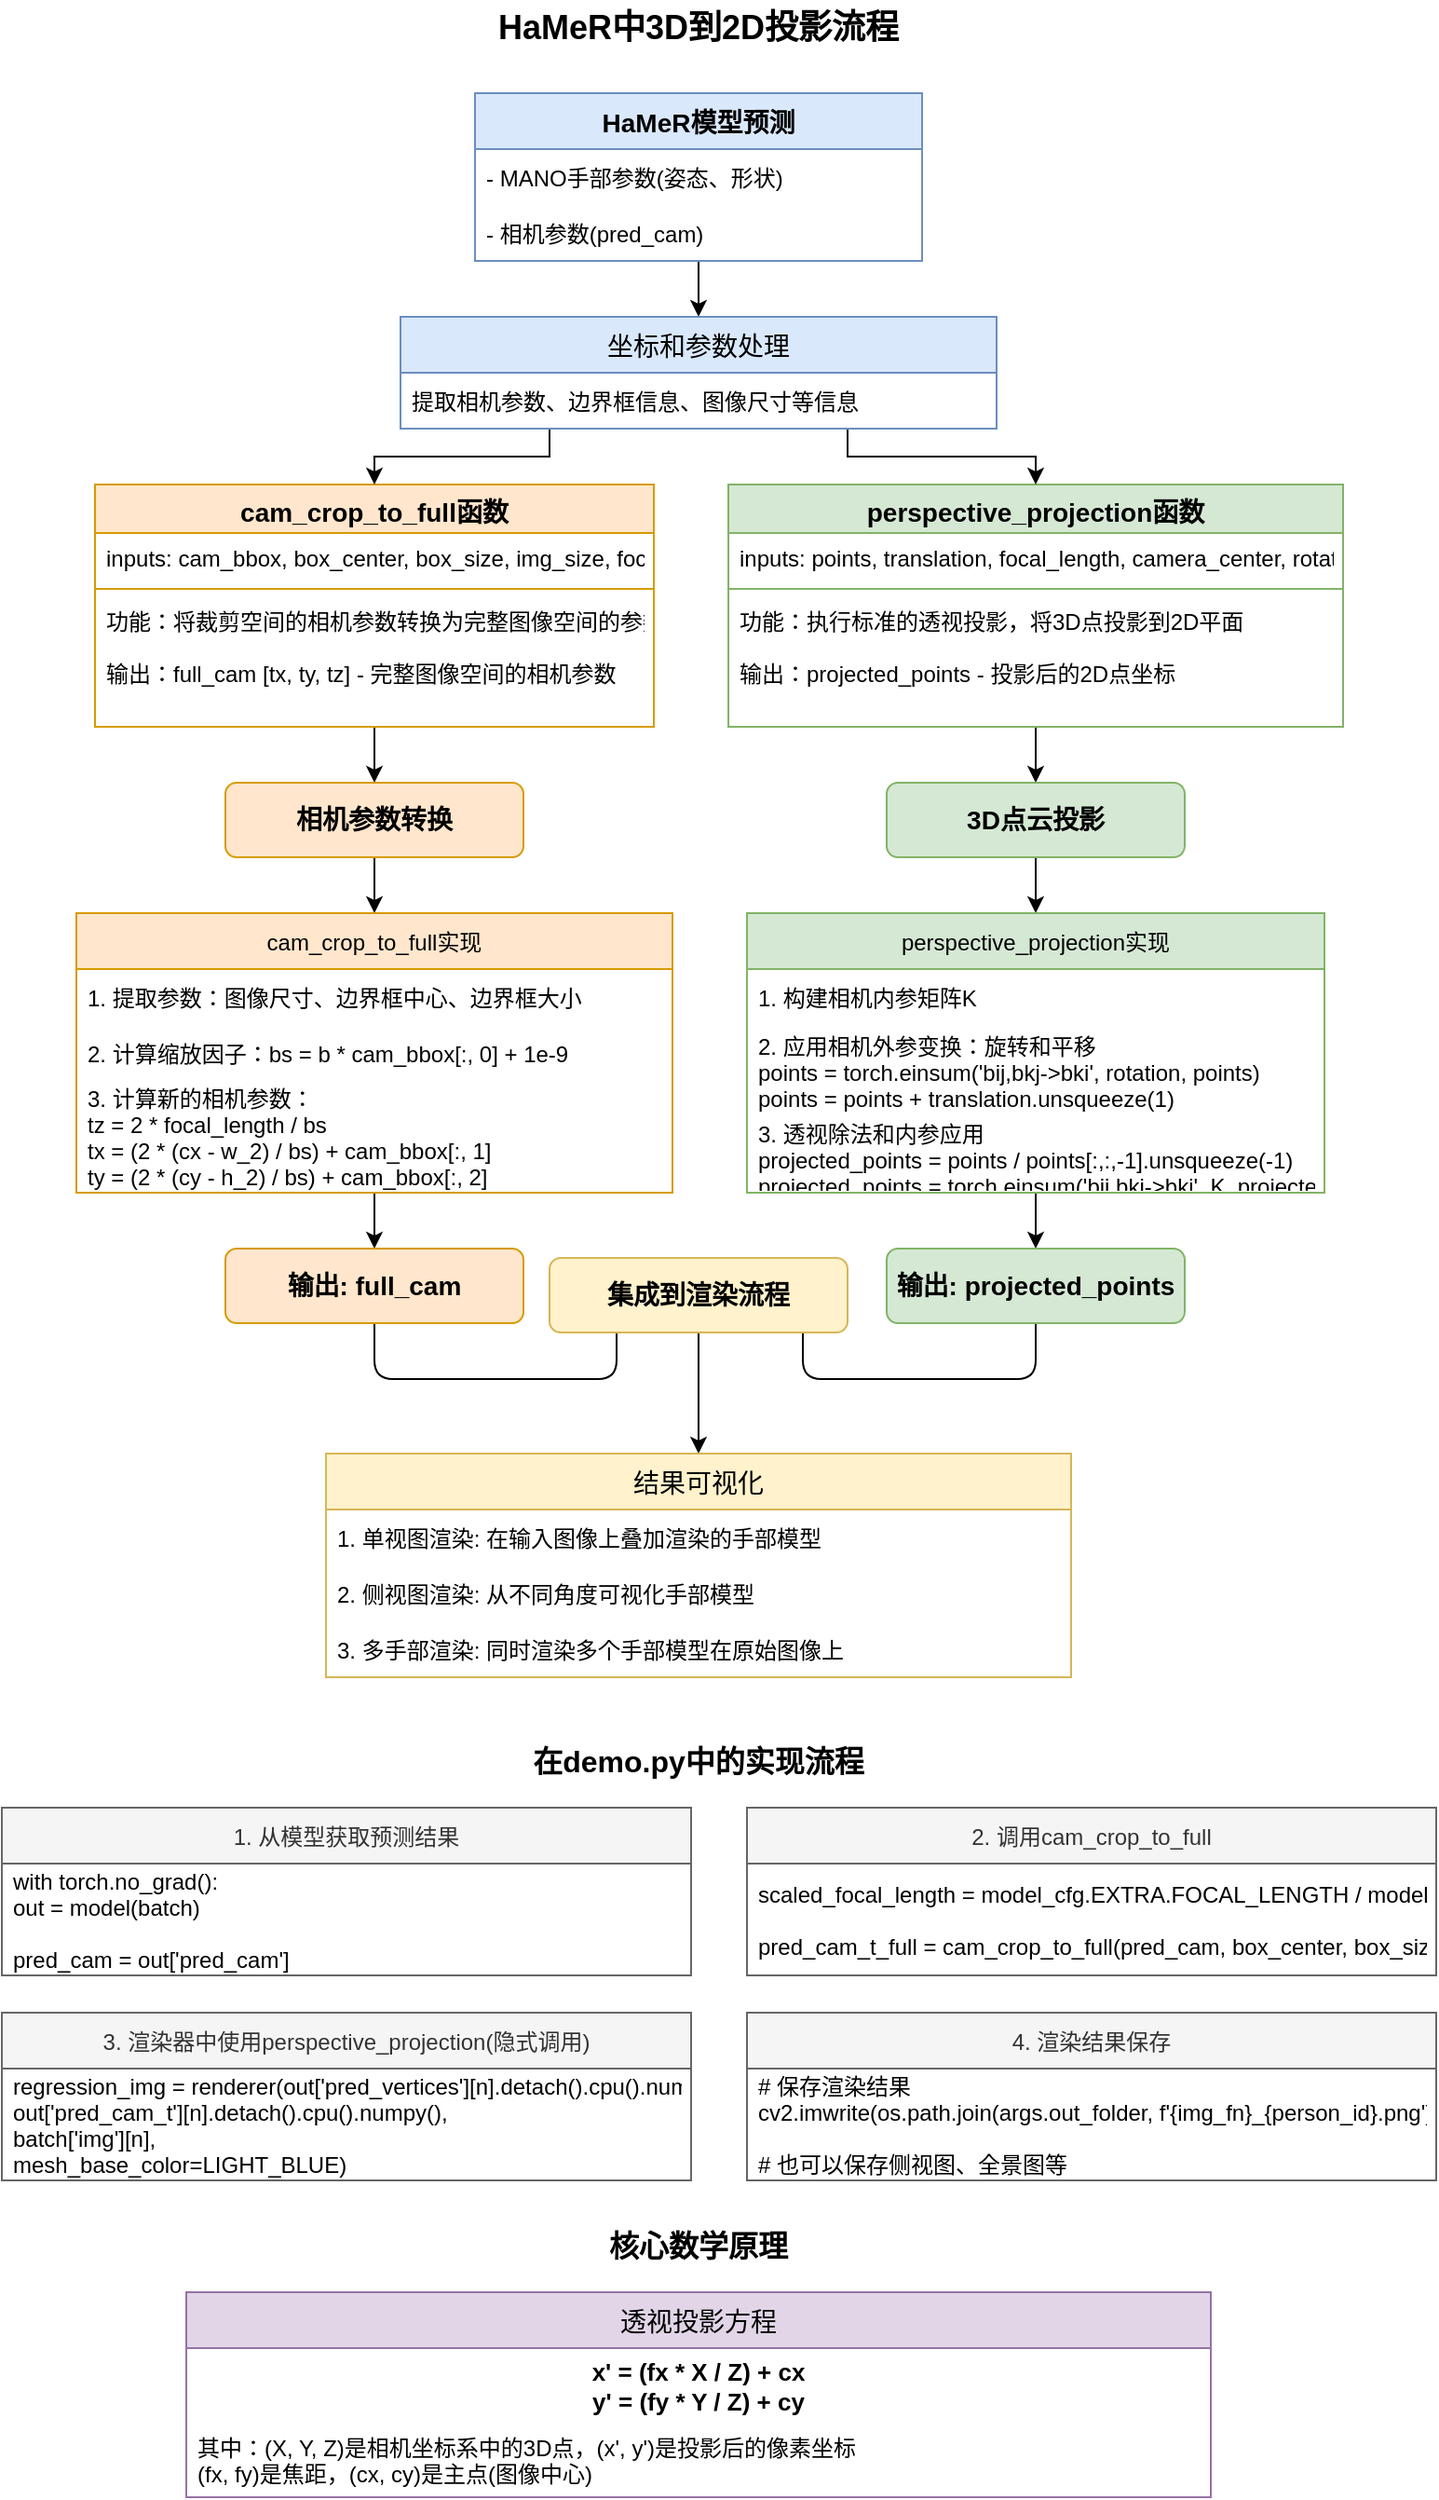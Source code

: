 <mxfile>
    <diagram id="5qo-W_U_GBYuAEwOqkpM" name="Page-1">
        <mxGraphModel dx="1102" dy="694" grid="1" gridSize="10" guides="1" tooltips="1" connect="1" arrows="1" fold="1" page="1" pageScale="1" pageWidth="827" pageHeight="1169" math="0" shadow="0">
            <root>
                <mxCell id="0"/>
                <mxCell id="1" parent="0"/>
                <mxCell id="2" value="HaMeR中3D到2D投影流程" style="text;html=1;strokeColor=none;fillColor=none;align=center;verticalAlign=middle;whiteSpace=wrap;rounded=0;fontSize=18;fontStyle=1" vertex="1" parent="1">
                    <mxGeometry x="239" y="30" width="350" height="30" as="geometry"/>
                </mxCell>
                <mxCell id="81" style="edgeStyle=orthogonalEdgeStyle;rounded=0;html=1;exitX=0.5;exitY=1;exitDx=0;exitDy=0;entryX=0.5;entryY=0;entryDx=0;entryDy=0;fontSize=12;startArrow=none;startFill=0;endArrow=classic;endFill=1;" edge="1" parent="1" source="5" target="75">
                    <mxGeometry relative="1" as="geometry"/>
                </mxCell>
                <mxCell id="5" value="HaMeR模型预测" style="swimlane;fontStyle=1;childLayout=stackLayout;horizontal=1;startSize=30;horizontalStack=0;resizeParent=1;resizeChild=0;resizeLast=0;collapsible=1;marginBottom=0;fontSize=14;fillColor=#dae8fc;strokeColor=#6c8ebf;" vertex="1" parent="1">
                    <mxGeometry x="294" y="80" width="240" height="90" as="geometry"/>
                </mxCell>
                <mxCell id="6" value="- MANO手部参数(姿态、形状)" style="text;strokeColor=none;fillColor=none;align=left;verticalAlign=middle;spacingLeft=4;spacingRight=4;overflow=hidden;points=[[0,0.5],[1,0.5]];portConstraint=eastwest;rotatable=0;" vertex="1" parent="5">
                    <mxGeometry y="30" width="240" height="30" as="geometry"/>
                </mxCell>
                <mxCell id="7" value="- 相机参数(pred_cam)" style="text;strokeColor=none;fillColor=none;align=left;verticalAlign=middle;spacingLeft=4;spacingRight=4;overflow=hidden;points=[[0,0.5],[1,0.5]];portConstraint=eastwest;rotatable=0;" vertex="1" parent="5">
                    <mxGeometry y="60" width="240" height="30" as="geometry"/>
                </mxCell>
                <mxCell id="42" style="edgeStyle=orthogonalEdgeStyle;html=1;exitX=0.5;exitY=1;exitDx=0;exitDy=0;entryX=0.5;entryY=0;entryDx=0;entryDy=0;fontSize=12;" edge="1" parent="1" source="10" target="20">
                    <mxGeometry relative="1" as="geometry"/>
                </mxCell>
                <mxCell id="10" value="cam_crop_to_full函数" style="swimlane;fontStyle=1;align=center;verticalAlign=top;childLayout=stackLayout;horizontal=1;startSize=26;horizontalStack=0;resizeParent=1;resizeChild=0;resizeLast=0;collapsible=1;marginBottom=0;fillColor=#ffe6cc;strokeColor=#d79b00;fontSize=14;" vertex="1" parent="1">
                    <mxGeometry x="90" y="290" width="300" height="130" as="geometry"/>
                </mxCell>
                <mxCell id="11" value="inputs: cam_bbox, box_center, box_size, img_size, focal_length" style="text;strokeColor=none;fillColor=none;align=left;verticalAlign=top;spacingLeft=4;spacingRight=4;overflow=hidden;rotatable=0;points=[[0,0.5],[1,0.5]];portConstraint=eastwest;fontSize=12;" vertex="1" parent="10">
                    <mxGeometry y="26" width="300" height="26" as="geometry"/>
                </mxCell>
                <mxCell id="12" value="" style="line;strokeWidth=1;fillColor=none;align=left;verticalAlign=middle;spacingLeft=0;spacingRight=0;spacingTop=0;spacingBottom=0;rotatable=0;labelPosition=right;points=[];portConstraint=eastwest;strokeColor=inherit;fontSize=12;" vertex="1" parent="10">
                    <mxGeometry y="52" width="300" height="8" as="geometry"/>
                </mxCell>
                <mxCell id="13" value="功能：将裁剪空间的相机参数转换为完整图像空间的参数&#10;&#10;输出：full_cam [tx, ty, tz] - 完整图像空间的相机参数" style="text;strokeColor=none;fillColor=none;align=left;verticalAlign=top;spacingLeft=4;spacingRight=4;overflow=hidden;rotatable=0;points=[[0,0.5],[1,0.5]];portConstraint=eastwest;fontSize=12;" vertex="1" parent="10">
                    <mxGeometry y="60" width="300" height="70" as="geometry"/>
                </mxCell>
                <mxCell id="49" style="edgeStyle=orthogonalEdgeStyle;html=1;exitX=0.5;exitY=1;exitDx=0;exitDy=0;entryX=0.5;entryY=0;entryDx=0;entryDy=0;fontSize=12;" edge="1" parent="1" source="14" target="21">
                    <mxGeometry relative="1" as="geometry"/>
                </mxCell>
                <mxCell id="14" value="perspective_projection函数" style="swimlane;fontStyle=1;align=center;verticalAlign=top;childLayout=stackLayout;horizontal=1;startSize=26;horizontalStack=0;resizeParent=1;resizeChild=0;resizeLast=0;collapsible=1;marginBottom=0;fillColor=#d5e8d4;strokeColor=#82b366;fontSize=14;" vertex="1" parent="1">
                    <mxGeometry x="430" y="290" width="330" height="130" as="geometry"/>
                </mxCell>
                <mxCell id="15" value="inputs: points, translation, focal_length, camera_center, rotation" style="text;strokeColor=none;fillColor=none;align=left;verticalAlign=top;spacingLeft=4;spacingRight=4;overflow=hidden;rotatable=0;points=[[0,0.5],[1,0.5]];portConstraint=eastwest;fontSize=12;" vertex="1" parent="14">
                    <mxGeometry y="26" width="330" height="26" as="geometry"/>
                </mxCell>
                <mxCell id="16" value="" style="line;strokeWidth=1;fillColor=none;align=left;verticalAlign=middle;spacingLeft=0;spacingRight=0;spacingTop=0;spacingBottom=0;rotatable=0;labelPosition=right;points=[];portConstraint=eastwest;strokeColor=inherit;fontSize=12;" vertex="1" parent="14">
                    <mxGeometry y="52" width="330" height="8" as="geometry"/>
                </mxCell>
                <mxCell id="17" value="功能：执行标准的透视投影，将3D点投影到2D平面&#10;&#10;输出：projected_points - 投影后的2D点坐标" style="text;strokeColor=none;fillColor=none;align=left;verticalAlign=top;spacingLeft=4;spacingRight=4;overflow=hidden;rotatable=0;points=[[0,0.5],[1,0.5]];portConstraint=eastwest;fontSize=12;" vertex="1" parent="14">
                    <mxGeometry y="60" width="330" height="70" as="geometry"/>
                </mxCell>
                <mxCell id="39" style="edgeStyle=orthogonalEdgeStyle;html=1;exitX=0.5;exitY=1;exitDx=0;exitDy=0;entryX=0.5;entryY=0;entryDx=0;entryDy=0;fontSize=12;" edge="1" parent="1" source="20" target="25">
                    <mxGeometry relative="1" as="geometry"/>
                </mxCell>
                <mxCell id="20" value="相机参数转换" style="rounded=1;whiteSpace=wrap;html=1;fillColor=#ffe6cc;strokeColor=#d79b00;fontStyle=1;fontSize=14;" vertex="1" parent="1">
                    <mxGeometry x="160" y="450" width="160" height="40" as="geometry"/>
                </mxCell>
                <mxCell id="48" style="edgeStyle=orthogonalEdgeStyle;html=1;exitX=0.5;exitY=1;exitDx=0;exitDy=0;entryX=0.5;entryY=0;entryDx=0;entryDy=0;fontSize=12;" edge="1" parent="1" source="21" target="29">
                    <mxGeometry relative="1" as="geometry"/>
                </mxCell>
                <mxCell id="21" value="3D点云投影" style="rounded=1;whiteSpace=wrap;html=1;fillColor=#d5e8d4;strokeColor=#82b366;fontStyle=1;fontSize=14;" vertex="1" parent="1">
                    <mxGeometry x="515" y="450" width="160" height="40" as="geometry"/>
                </mxCell>
                <mxCell id="40" style="edgeStyle=orthogonalEdgeStyle;html=1;exitX=0.5;exitY=1;exitDx=0;exitDy=0;entryX=0.5;entryY=0;entryDx=0;entryDy=0;fontSize=12;" edge="1" parent="1" source="25" target="28">
                    <mxGeometry relative="1" as="geometry"/>
                </mxCell>
                <mxCell id="25" value="cam_crop_to_full实现" style="swimlane;fontStyle=0;childLayout=stackLayout;horizontal=1;startSize=30;horizontalStack=0;resizeParent=1;resizeChild=0;resizeLast=0;collapsible=1;marginBottom=0;fillColor=#ffe6cc;strokeColor=#d79b00;fontSize=12;" vertex="1" parent="1">
                    <mxGeometry x="80" y="520" width="320" height="150" as="geometry"/>
                </mxCell>
                <mxCell id="26" value="1. 提取参数：图像尺寸、边界框中心、边界框大小" style="text;strokeColor=none;fillColor=none;align=left;verticalAlign=middle;spacingLeft=4;spacingRight=4;overflow=hidden;points=[[0,0.5],[1,0.5]];portConstraint=eastwest;rotatable=0;fontSize=12;" vertex="1" parent="25">
                    <mxGeometry y="30" width="320" height="30" as="geometry"/>
                </mxCell>
                <mxCell id="27" value="2. 计算缩放因子：bs = b * cam_bbox[:, 0] + 1e-9" style="text;strokeColor=none;fillColor=none;align=left;verticalAlign=middle;spacingLeft=4;spacingRight=4;overflow=hidden;points=[[0,0.5],[1,0.5]];portConstraint=eastwest;rotatable=0;fontSize=12;" vertex="1" parent="25">
                    <mxGeometry y="60" width="320" height="30" as="geometry"/>
                </mxCell>
                <mxCell id="30" value="3. 计算新的相机参数：&#10;   tz = 2 * focal_length / bs&#10;   tx = (2 * (cx - w_2) / bs) + cam_bbox[:, 1]&#10;   ty = (2 * (cy - h_2) / bs) + cam_bbox[:, 2]" style="text;strokeColor=none;fillColor=none;align=left;verticalAlign=middle;spacingLeft=4;spacingRight=4;overflow=hidden;points=[[0,0.5],[1,0.5]];portConstraint=eastwest;rotatable=0;fontSize=12;" vertex="1" parent="25">
                    <mxGeometry y="90" width="320" height="60" as="geometry"/>
                </mxCell>
                <mxCell id="47" style="edgeStyle=orthogonalEdgeStyle;html=1;exitX=0.5;exitY=1;exitDx=0;exitDy=0;entryX=0.5;entryY=0;entryDx=0;entryDy=0;fontSize=12;" edge="1" parent="1" source="29" target="32">
                    <mxGeometry relative="1" as="geometry"/>
                </mxCell>
                <mxCell id="29" value="perspective_projection实现" style="swimlane;fontStyle=0;childLayout=stackLayout;horizontal=1;startSize=30;horizontalStack=0;resizeParent=1;resizeChild=0;resizeLast=0;collapsible=1;marginBottom=0;fillColor=#d5e8d4;strokeColor=#82b366;fontSize=12;" vertex="1" parent="1">
                    <mxGeometry x="440" y="520" width="310" height="150" as="geometry"/>
                </mxCell>
                <mxCell id="31" value="1. 构建相机内参矩阵K" style="text;strokeColor=none;fillColor=none;align=left;verticalAlign=middle;spacingLeft=4;spacingRight=4;overflow=hidden;points=[[0,0.5],[1,0.5]];portConstraint=eastwest;rotatable=0;fontSize=12;" vertex="1" parent="29">
                    <mxGeometry y="30" width="310" height="30" as="geometry"/>
                </mxCell>
                <mxCell id="54" value="2. 应用相机外参变换：旋转和平移&#10;    points = torch.einsum('bij,bkj->bki', rotation, points)&#10;    points = points + translation.unsqueeze(1)" style="text;strokeColor=none;fillColor=none;align=left;verticalAlign=middle;spacingLeft=4;spacingRight=4;overflow=hidden;points=[[0,0.5],[1,0.5]];portConstraint=eastwest;rotatable=0;fontSize=12;" vertex="1" parent="29">
                    <mxGeometry y="60" width="310" height="50" as="geometry"/>
                </mxCell>
                <mxCell id="55" value="3. 透视除法和内参应用&#10;    projected_points = points / points[:,:,-1].unsqueeze(-1)&#10;    projected_points = torch.einsum('bij,bkj->bki', K, projected_points)" style="text;strokeColor=none;fillColor=none;align=left;verticalAlign=middle;spacingLeft=4;spacingRight=4;overflow=hidden;points=[[0,0.5],[1,0.5]];portConstraint=eastwest;rotatable=0;fontSize=12;" vertex="1" parent="29">
                    <mxGeometry y="110" width="310" height="40" as="geometry"/>
                </mxCell>
                <mxCell id="57" style="edgeStyle=orthogonalEdgeStyle;html=1;exitX=0.5;exitY=1;exitDx=0;exitDy=0;entryX=0;entryY=0.5;entryDx=0;entryDy=0;fontSize=12;" edge="1" parent="1" source="28" target="56">
                    <mxGeometry relative="1" as="geometry">
                        <Array as="points">
                            <mxPoint x="240" y="770"/>
                            <mxPoint x="370" y="770"/>
                            <mxPoint x="370" y="725"/>
                        </Array>
                    </mxGeometry>
                </mxCell>
                <mxCell id="28" value="输出: full_cam" style="rounded=1;whiteSpace=wrap;html=1;fillColor=#ffe6cc;strokeColor=#d79b00;fontStyle=1;fontSize=14;" vertex="1" parent="1">
                    <mxGeometry x="160" y="700" width="160" height="40" as="geometry"/>
                </mxCell>
                <mxCell id="58" style="edgeStyle=orthogonalEdgeStyle;html=1;exitX=0.5;exitY=1;exitDx=0;exitDy=0;entryX=1;entryY=0.5;entryDx=0;entryDy=0;fontSize=12;" edge="1" parent="1" source="32" target="56">
                    <mxGeometry relative="1" as="geometry">
                        <Array as="points">
                            <mxPoint x="595" y="770"/>
                            <mxPoint x="470" y="770"/>
                            <mxPoint x="470" y="725"/>
                        </Array>
                    </mxGeometry>
                </mxCell>
                <mxCell id="32" value="输出: projected_points" style="rounded=1;whiteSpace=wrap;html=1;fillColor=#d5e8d4;strokeColor=#82b366;fontStyle=1;fontSize=14;" vertex="1" parent="1">
                    <mxGeometry x="515" y="700" width="160" height="40" as="geometry"/>
                </mxCell>
                <mxCell id="73" style="edgeStyle=orthogonalEdgeStyle;rounded=0;html=1;exitX=0.5;exitY=1;exitDx=0;exitDy=0;entryX=0.5;entryY=0;entryDx=0;entryDy=0;fontSize=12;startArrow=none;startFill=0;endArrow=classic;endFill=1;" edge="1" parent="1" source="56" target="60">
                    <mxGeometry relative="1" as="geometry"/>
                </mxCell>
                <mxCell id="56" value="集成到渲染流程" style="rounded=1;whiteSpace=wrap;html=1;fillColor=#fff2cc;strokeColor=#d6b656;fontStyle=1;fontSize=14;" vertex="1" parent="1">
                    <mxGeometry x="334" y="705" width="160" height="40" as="geometry"/>
                </mxCell>
                <mxCell id="60" value="结果可视化" style="swimlane;fontStyle=0;childLayout=stackLayout;horizontal=1;startSize=30;horizontalStack=0;resizeParent=1;resizeChild=0;resizeLast=0;collapsible=1;marginBottom=0;fillColor=#fff2cc;strokeColor=#d6b656;fontSize=14;" vertex="1" parent="1">
                    <mxGeometry x="214" y="810" width="400" height="120" as="geometry"/>
                </mxCell>
                <mxCell id="61" value="1. 单视图渲染: 在输入图像上叠加渲染的手部模型" style="text;strokeColor=none;fillColor=none;align=left;verticalAlign=middle;spacingLeft=4;spacingRight=4;overflow=hidden;points=[[0,0.5],[1,0.5]];portConstraint=eastwest;rotatable=0;fontSize=12;" vertex="1" parent="60">
                    <mxGeometry y="30" width="400" height="30" as="geometry"/>
                </mxCell>
                <mxCell id="62" value="2. 侧视图渲染: 从不同角度可视化手部模型" style="text;strokeColor=none;fillColor=none;align=left;verticalAlign=middle;spacingLeft=4;spacingRight=4;overflow=hidden;points=[[0,0.5],[1,0.5]];portConstraint=eastwest;rotatable=0;fontSize=12;" vertex="1" parent="60">
                    <mxGeometry y="60" width="400" height="30" as="geometry"/>
                </mxCell>
                <mxCell id="63" value="3. 多手部渲染: 同时渲染多个手部模型在原始图像上" style="text;strokeColor=none;fillColor=none;align=left;verticalAlign=middle;spacingLeft=4;spacingRight=4;overflow=hidden;points=[[0,0.5],[1,0.5]];portConstraint=eastwest;rotatable=0;fontSize=12;" vertex="1" parent="60">
                    <mxGeometry y="90" width="400" height="30" as="geometry"/>
                </mxCell>
                <mxCell id="74" value="在demo.py中的实现流程" style="text;html=1;strokeColor=none;fillColor=none;align=center;verticalAlign=middle;whiteSpace=wrap;rounded=0;fontSize=16;fontStyle=1" vertex="1" parent="1">
                    <mxGeometry x="239" y="960" width="350" height="30" as="geometry"/>
                </mxCell>
                <mxCell id="82" style="edgeStyle=orthogonalEdgeStyle;rounded=0;html=1;exitX=0.25;exitY=1;exitDx=0;exitDy=0;entryX=0.5;entryY=0;entryDx=0;entryDy=0;fontSize=12;startArrow=none;startFill=0;endArrow=classic;endFill=1;" edge="1" parent="1" source="75" target="10">
                    <mxGeometry relative="1" as="geometry"/>
                </mxCell>
                <mxCell id="83" style="edgeStyle=orthogonalEdgeStyle;rounded=0;html=1;exitX=0.75;exitY=1;exitDx=0;exitDy=0;entryX=0.5;entryY=0;entryDx=0;entryDy=0;fontSize=12;startArrow=none;startFill=0;endArrow=classic;endFill=1;" edge="1" parent="1" source="75" target="14">
                    <mxGeometry relative="1" as="geometry"/>
                </mxCell>
                <mxCell id="75" value="坐标和参数处理" style="swimlane;fontStyle=0;childLayout=stackLayout;horizontal=1;startSize=30;horizontalStack=0;resizeParent=1;resizeChild=0;resizeLast=0;collapsible=1;marginBottom=0;fillColor=#dae8fc;strokeColor=#6c8ebf;fontSize=14;" vertex="1" parent="1">
                    <mxGeometry x="254" y="200" width="320" height="60" as="geometry"/>
                </mxCell>
                <mxCell id="76" value="提取相机参数、边界框信息、图像尺寸等信息" style="text;strokeColor=none;fillColor=none;align=left;verticalAlign=middle;spacingLeft=4;spacingRight=4;overflow=hidden;points=[[0,0.5],[1,0.5]];portConstraint=eastwest;rotatable=0;fontSize=12;" vertex="1" parent="75">
                    <mxGeometry y="30" width="320" height="30" as="geometry"/>
                </mxCell>
                <mxCell id="84" value="1. 从模型获取预测结果" style="swimlane;fontStyle=0;childLayout=stackLayout;horizontal=1;startSize=30;horizontalStack=0;resizeParent=1;resizeChild=0;resizeLast=0;collapsible=1;marginBottom=0;fillColor=#f5f5f5;strokeColor=#666666;fontSize=12;fontColor=#333333;" vertex="1" parent="1">
                    <mxGeometry x="40" y="1000" width="370" height="90" as="geometry"/>
                </mxCell>
                <mxCell id="85" value="with torch.no_grad():&#10;    out = model(batch)&#10;&#10;pred_cam = out['pred_cam']" style="text;strokeColor=none;fillColor=none;align=left;verticalAlign=middle;spacingLeft=4;spacingRight=4;overflow=hidden;points=[[0,0.5],[1,0.5]];portConstraint=eastwest;rotatable=0;fontSize=12;" vertex="1" parent="84">
                    <mxGeometry y="30" width="370" height="60" as="geometry"/>
                </mxCell>
                <mxCell id="88" value="2. 调用cam_crop_to_full" style="swimlane;fontStyle=0;childLayout=stackLayout;horizontal=1;startSize=30;horizontalStack=0;resizeParent=1;resizeChild=0;resizeLast=0;collapsible=1;marginBottom=0;fillColor=#f5f5f5;strokeColor=#666666;fontSize=12;fontColor=#333333;" vertex="1" parent="1">
                    <mxGeometry x="440" y="1000" width="370" height="90" as="geometry"/>
                </mxCell>
                <mxCell id="89" value="scaled_focal_length = model_cfg.EXTRA.FOCAL_LENGTH / model_cfg.MODEL.IMAGE_SIZE * img_size.max()&#10;&#10;pred_cam_t_full = cam_crop_to_full(pred_cam, box_center, box_size, img_size, scaled_focal_length)" style="text;strokeColor=none;fillColor=none;align=left;verticalAlign=middle;spacingLeft=4;spacingRight=4;overflow=hidden;points=[[0,0.5],[1,0.5]];portConstraint=eastwest;rotatable=0;fontSize=12;" vertex="1" parent="88">
                    <mxGeometry y="30" width="370" height="60" as="geometry"/>
                </mxCell>
                <mxCell id="90" value="3. 渲染器中使用perspective_projection(隐式调用)" style="swimlane;fontStyle=0;childLayout=stackLayout;horizontal=1;startSize=30;horizontalStack=0;resizeParent=1;resizeChild=0;resizeLast=0;collapsible=1;marginBottom=0;fillColor=#f5f5f5;strokeColor=#666666;fontSize=12;fontColor=#333333;" vertex="1" parent="1">
                    <mxGeometry x="40" y="1110" width="370" height="90" as="geometry"/>
                </mxCell>
                <mxCell id="91" value="regression_img = renderer(out['pred_vertices'][n].detach().cpu().numpy(),&#10;                        out['pred_cam_t'][n].detach().cpu().numpy(),&#10;                        batch['img'][n],&#10;                        mesh_base_color=LIGHT_BLUE)" style="text;strokeColor=none;fillColor=none;align=left;verticalAlign=middle;spacingLeft=4;spacingRight=4;overflow=hidden;points=[[0,0.5],[1,0.5]];portConstraint=eastwest;rotatable=0;fontSize=12;" vertex="1" parent="90">
                    <mxGeometry y="30" width="370" height="60" as="geometry"/>
                </mxCell>
                <mxCell id="92" value="4. 渲染结果保存" style="swimlane;fontStyle=0;childLayout=stackLayout;horizontal=1;startSize=30;horizontalStack=0;resizeParent=1;resizeChild=0;resizeLast=0;collapsible=1;marginBottom=0;fillColor=#f5f5f5;strokeColor=#666666;fontSize=12;fontColor=#333333;" vertex="1" parent="1">
                    <mxGeometry x="440" y="1110" width="370" height="90" as="geometry"/>
                </mxCell>
                <mxCell id="93" value="# 保存渲染结果&#10;cv2.imwrite(os.path.join(args.out_folder, f'{img_fn}_{person_id}.png'), 255*final_img[:, :, ::-1])&#10;&#10;# 也可以保存侧视图、全景图等" style="text;strokeColor=none;fillColor=none;align=left;verticalAlign=middle;spacingLeft=4;spacingRight=4;overflow=hidden;points=[[0,0.5],[1,0.5]];portConstraint=eastwest;rotatable=0;fontSize=12;" vertex="1" parent="92">
                    <mxGeometry y="30" width="370" height="60" as="geometry"/>
                </mxCell>
                <mxCell id="94" value="核心数学原理" style="text;html=1;strokeColor=none;fillColor=none;align=center;verticalAlign=middle;whiteSpace=wrap;rounded=0;fontSize=16;fontStyle=1" vertex="1" parent="1">
                    <mxGeometry x="239" y="1220" width="350" height="30" as="geometry"/>
                </mxCell>
                <mxCell id="95" value="透视投影方程" style="swimlane;fontStyle=0;childLayout=stackLayout;horizontal=1;startSize=30;horizontalStack=0;resizeParent=1;resizeChild=0;resizeLast=0;collapsible=1;marginBottom=0;fillColor=#e1d5e7;strokeColor=#9673a6;fontSize=14;" vertex="1" parent="1">
                    <mxGeometry x="139" y="1260" width="550" height="110" as="geometry"/>
                </mxCell>
                <mxCell id="96" value="x' = (fx * X / Z) + cx&#10;y' = (fy * Y / Z) + cy" style="text;strokeColor=none;fillColor=none;align=center;verticalAlign=middle;spacingLeft=4;spacingRight=4;overflow=hidden;points=[[0,0.5],[1,0.5]];portConstraint=eastwest;rotatable=0;fontSize=13;fontStyle=1" vertex="1" parent="95">
                    <mxGeometry y="30" width="550" height="40" as="geometry"/>
                </mxCell>
                <mxCell id="97" value="其中：(X, Y, Z)是相机坐标系中的3D点，(x', y')是投影后的像素坐标&#10;(fx, fy)是焦距，(cx, cy)是主点(图像中心)" style="text;strokeColor=none;fillColor=none;align=left;verticalAlign=middle;spacingLeft=4;spacingRight=4;overflow=hidden;points=[[0,0.5],[1,0.5]];portConstraint=eastwest;rotatable=0;fontSize=12;" vertex="1" parent="95">
                    <mxGeometry y="70" width="550" height="40" as="geometry"/>
                </mxCell>
            </root>
        </mxGraphModel>
    </diagram>
</mxfile> 
